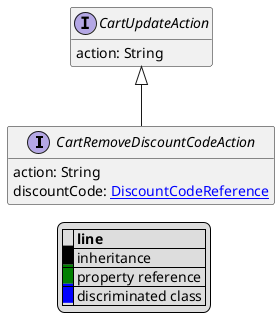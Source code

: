 @startuml

hide empty fields
hide empty methods
legend
|= |= line |
|<back:black>   </back>| inheritance |
|<back:green>   </back>| property reference |
|<back:blue>   </back>| discriminated class |
endlegend
interface CartRemoveDiscountCodeAction [[CartRemoveDiscountCodeAction.svg]] extends CartUpdateAction {
    action: String
    discountCode: [[DiscountCodeReference.svg DiscountCodeReference]]
}
interface CartUpdateAction [[CartUpdateAction.svg]]  {
    action: String
}





@enduml
